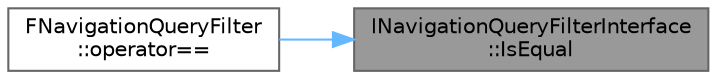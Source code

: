 digraph "INavigationQueryFilterInterface::IsEqual"
{
 // INTERACTIVE_SVG=YES
 // LATEX_PDF_SIZE
  bgcolor="transparent";
  edge [fontname=Helvetica,fontsize=10,labelfontname=Helvetica,labelfontsize=10];
  node [fontname=Helvetica,fontsize=10,shape=box,height=0.2,width=0.4];
  rankdir="RL";
  Node1 [id="Node000001",label="INavigationQueryFilterInterface\l::IsEqual",height=0.2,width=0.4,color="gray40", fillcolor="grey60", style="filled", fontcolor="black",tooltip=" "];
  Node1 -> Node2 [id="edge1_Node000001_Node000002",dir="back",color="steelblue1",style="solid",tooltip=" "];
  Node2 [id="Node000002",label="FNavigationQueryFilter\l::operator==",height=0.2,width=0.4,color="grey40", fillcolor="white", style="filled",URL="$d7/d0c/structFNavigationQueryFilter.html#a1e5fd6d157ccb770340623931f478235",tooltip=" "];
}
